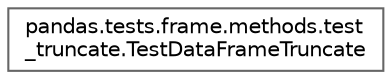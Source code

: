 digraph "Graphical Class Hierarchy"
{
 // LATEX_PDF_SIZE
  bgcolor="transparent";
  edge [fontname=Helvetica,fontsize=10,labelfontname=Helvetica,labelfontsize=10];
  node [fontname=Helvetica,fontsize=10,shape=box,height=0.2,width=0.4];
  rankdir="LR";
  Node0 [id="Node000000",label="pandas.tests.frame.methods.test\l_truncate.TestDataFrameTruncate",height=0.2,width=0.4,color="grey40", fillcolor="white", style="filled",URL="$d9/d4f/classpandas_1_1tests_1_1frame_1_1methods_1_1test__truncate_1_1TestDataFrameTruncate.html",tooltip=" "];
}
